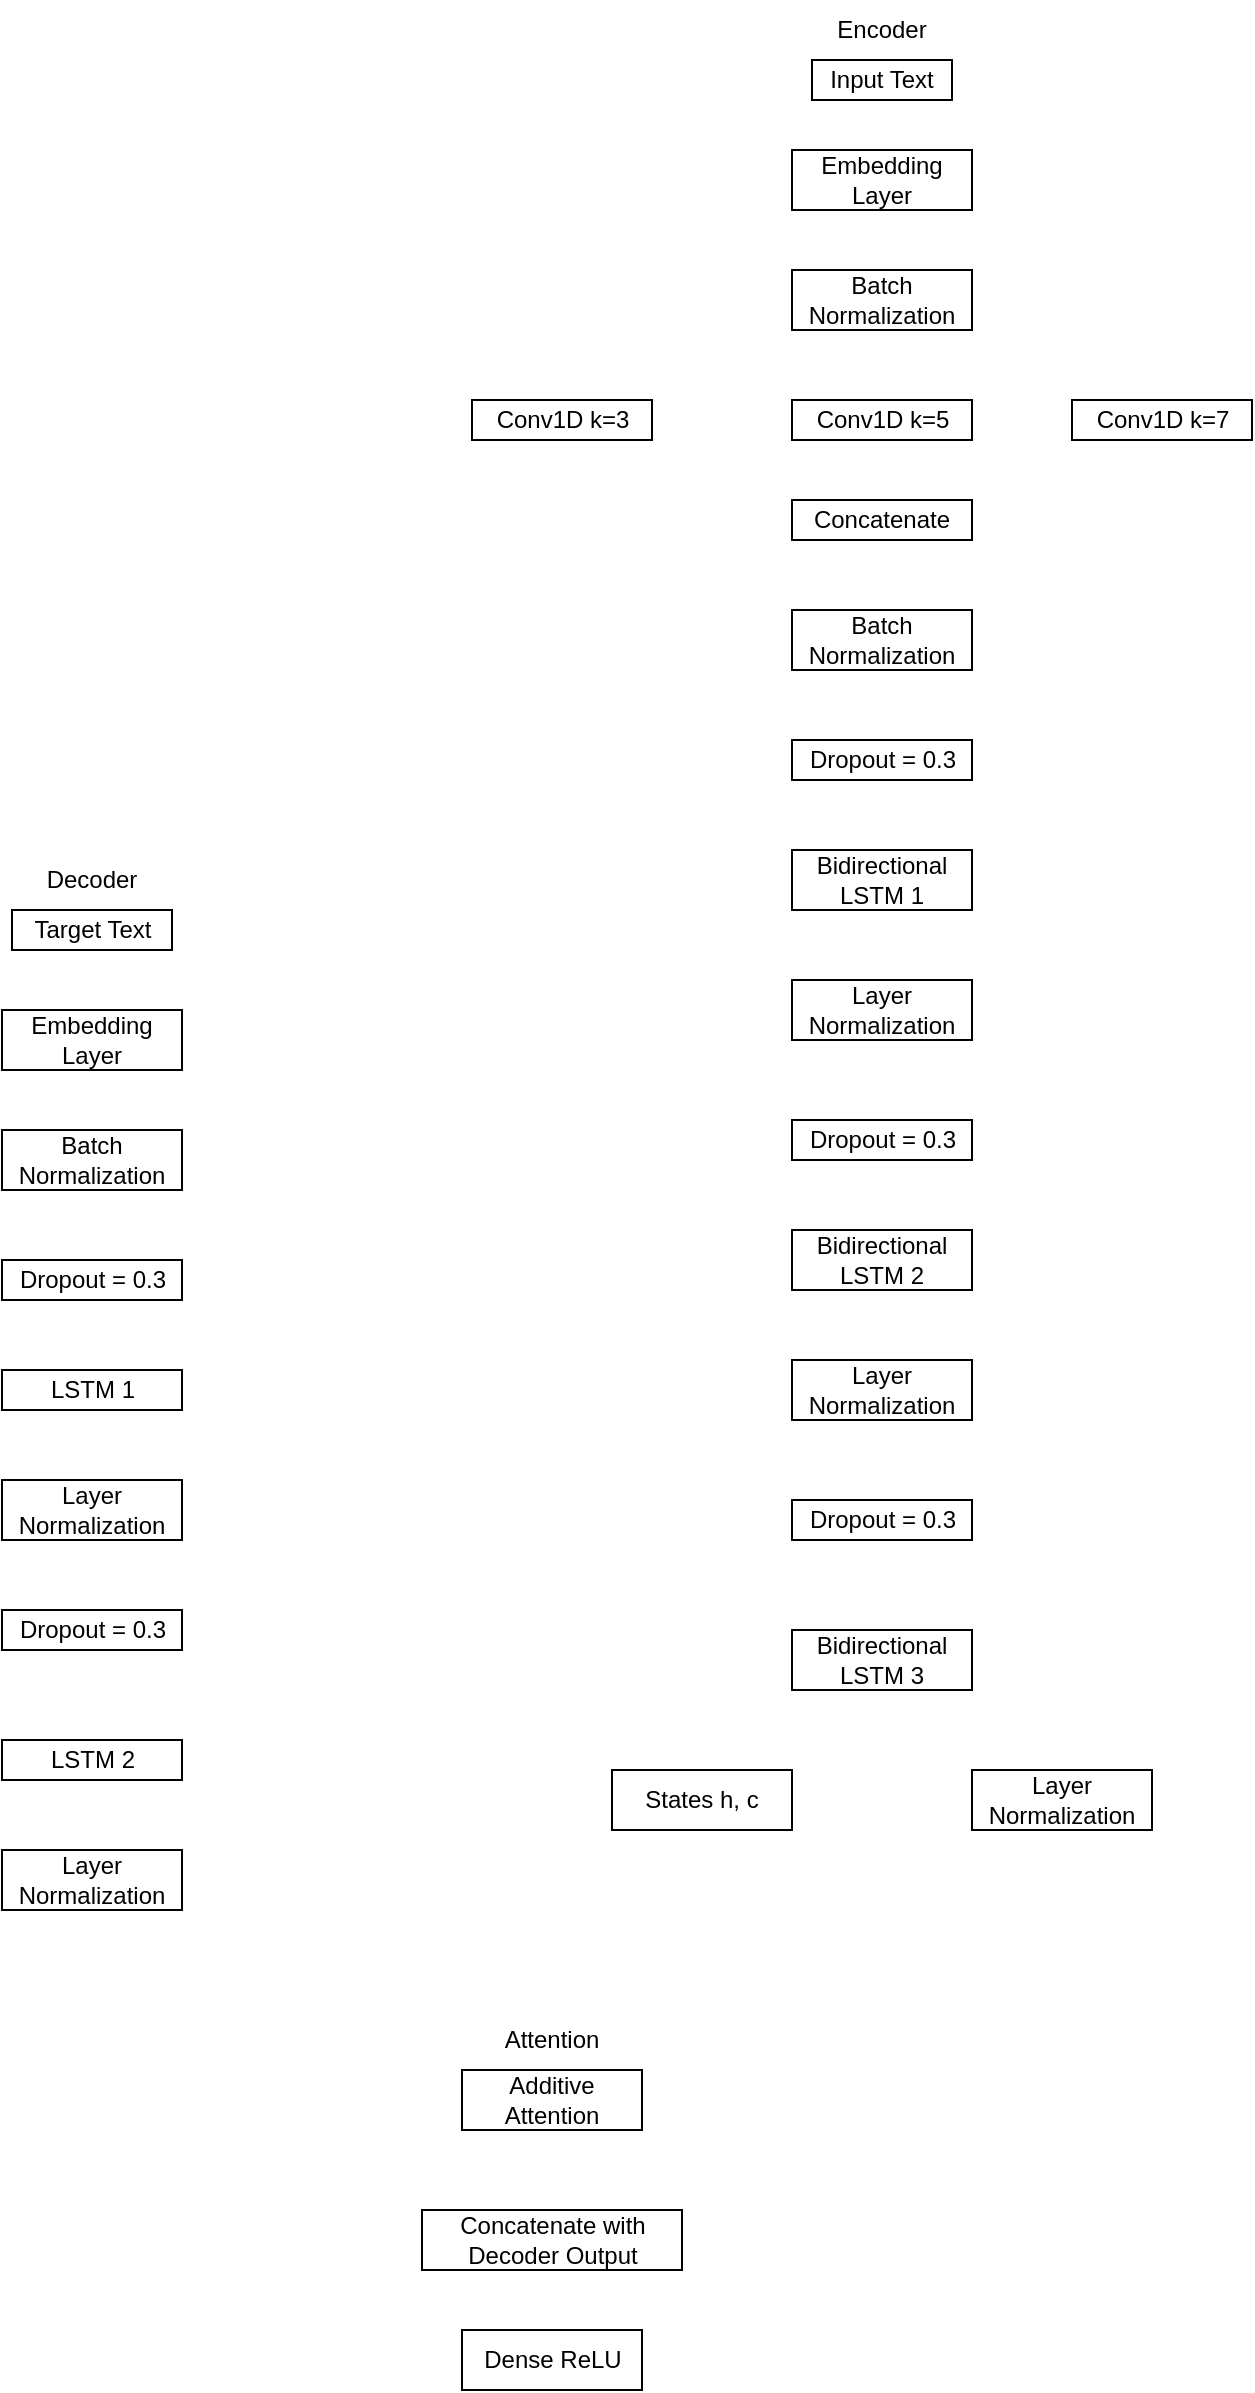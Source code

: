 <mxfile version="24.8.6">
  <diagram name="Page-1" id="b9YBrv8WQebUkIXSKBUp">
    <mxGraphModel dx="707" dy="349" grid="1" gridSize="10" guides="1" tooltips="1" connect="1" arrows="1" fold="1" page="1" pageScale="1" pageWidth="850" pageHeight="1100" math="0" shadow="0">
      <root>
        <mxCell id="0" />
        <mxCell id="1" parent="0" />
        <mxCell id="-HNxVnAnhyy9JkubOGwT-1" value="" style="rounded=0;whiteSpace=wrap;html=1;" parent="1" vertex="1">
          <mxGeometry x="520" y="75" width="70" height="20" as="geometry" />
        </mxCell>
        <mxCell id="vRo_Gx2xG8cZCAOY3_mm-1" value="Input Text" style="text;html=1;align=center;verticalAlign=middle;whiteSpace=wrap;rounded=0;" vertex="1" parent="1">
          <mxGeometry x="525" y="70" width="60" height="30" as="geometry" />
        </mxCell>
        <mxCell id="vRo_Gx2xG8cZCAOY3_mm-2" value="Encoder" style="text;html=1;align=center;verticalAlign=middle;whiteSpace=wrap;rounded=0;" vertex="1" parent="1">
          <mxGeometry x="525" y="45" width="60" height="30" as="geometry" />
        </mxCell>
        <mxCell id="vRo_Gx2xG8cZCAOY3_mm-3" value="" style="rounded=0;whiteSpace=wrap;html=1;" vertex="1" parent="1">
          <mxGeometry x="510" y="120" width="90" height="30" as="geometry" />
        </mxCell>
        <mxCell id="vRo_Gx2xG8cZCAOY3_mm-4" value="Embedding Layer" style="text;html=1;align=center;verticalAlign=middle;whiteSpace=wrap;rounded=0;" vertex="1" parent="1">
          <mxGeometry x="525" y="120" width="60" height="30" as="geometry" />
        </mxCell>
        <mxCell id="vRo_Gx2xG8cZCAOY3_mm-5" value="" style="rounded=0;whiteSpace=wrap;html=1;" vertex="1" parent="1">
          <mxGeometry x="510" y="180" width="90" height="30" as="geometry" />
        </mxCell>
        <mxCell id="vRo_Gx2xG8cZCAOY3_mm-6" value="Batch Normalization" style="text;html=1;align=center;verticalAlign=middle;whiteSpace=wrap;rounded=0;" vertex="1" parent="1">
          <mxGeometry x="525" y="180" width="60" height="30" as="geometry" />
        </mxCell>
        <mxCell id="vRo_Gx2xG8cZCAOY3_mm-12" value="" style="rounded=0;whiteSpace=wrap;html=1;" vertex="1" parent="1">
          <mxGeometry x="510" y="245" width="90" height="20" as="geometry" />
        </mxCell>
        <mxCell id="vRo_Gx2xG8cZCAOY3_mm-13" value="Conv1D k=5" style="text;html=1;align=center;verticalAlign=middle;whiteSpace=wrap;rounded=0;" vertex="1" parent="1">
          <mxGeometry x="517.5" y="240" width="75" height="30" as="geometry" />
        </mxCell>
        <mxCell id="vRo_Gx2xG8cZCAOY3_mm-14" value="" style="rounded=0;whiteSpace=wrap;html=1;" vertex="1" parent="1">
          <mxGeometry x="650" y="245" width="90" height="20" as="geometry" />
        </mxCell>
        <mxCell id="vRo_Gx2xG8cZCAOY3_mm-15" value="Conv1D k=7" style="text;html=1;align=center;verticalAlign=middle;whiteSpace=wrap;rounded=0;" vertex="1" parent="1">
          <mxGeometry x="657.5" y="240" width="75" height="30" as="geometry" />
        </mxCell>
        <mxCell id="vRo_Gx2xG8cZCAOY3_mm-16" value="" style="rounded=0;whiteSpace=wrap;html=1;" vertex="1" parent="1">
          <mxGeometry x="350" y="245" width="90" height="20" as="geometry" />
        </mxCell>
        <mxCell id="vRo_Gx2xG8cZCAOY3_mm-17" value="Conv1D k=3" style="text;html=1;align=center;verticalAlign=middle;whiteSpace=wrap;rounded=0;" vertex="1" parent="1">
          <mxGeometry x="357.5" y="240" width="75" height="30" as="geometry" />
        </mxCell>
        <mxCell id="vRo_Gx2xG8cZCAOY3_mm-21" value="" style="rounded=0;whiteSpace=wrap;html=1;" vertex="1" parent="1">
          <mxGeometry x="510" y="295" width="90" height="20" as="geometry" />
        </mxCell>
        <mxCell id="vRo_Gx2xG8cZCAOY3_mm-22" value="Concatenate" style="text;html=1;align=center;verticalAlign=middle;whiteSpace=wrap;rounded=0;" vertex="1" parent="1">
          <mxGeometry x="525" y="290" width="60" height="30" as="geometry" />
        </mxCell>
        <mxCell id="vRo_Gx2xG8cZCAOY3_mm-23" value="" style="rounded=0;whiteSpace=wrap;html=1;" vertex="1" parent="1">
          <mxGeometry x="510" y="350" width="90" height="30" as="geometry" />
        </mxCell>
        <mxCell id="vRo_Gx2xG8cZCAOY3_mm-24" value="Batch Normalization" style="text;html=1;align=center;verticalAlign=middle;whiteSpace=wrap;rounded=0;" vertex="1" parent="1">
          <mxGeometry x="525" y="350" width="60" height="30" as="geometry" />
        </mxCell>
        <mxCell id="vRo_Gx2xG8cZCAOY3_mm-27" value="" style="rounded=0;whiteSpace=wrap;html=1;" vertex="1" parent="1">
          <mxGeometry x="510" y="415" width="90" height="20" as="geometry" />
        </mxCell>
        <mxCell id="vRo_Gx2xG8cZCAOY3_mm-28" value="Dropout = 0.3" style="text;html=1;align=center;verticalAlign=middle;whiteSpace=wrap;rounded=0;" vertex="1" parent="1">
          <mxGeometry x="512.5" y="410" width="85" height="30" as="geometry" />
        </mxCell>
        <mxCell id="vRo_Gx2xG8cZCAOY3_mm-29" value="" style="rounded=0;whiteSpace=wrap;html=1;" vertex="1" parent="1">
          <mxGeometry x="510" y="470" width="90" height="30" as="geometry" />
        </mxCell>
        <mxCell id="vRo_Gx2xG8cZCAOY3_mm-30" value="Bidirectional LSTM 1" style="text;html=1;align=center;verticalAlign=middle;whiteSpace=wrap;rounded=0;" vertex="1" parent="1">
          <mxGeometry x="525" y="470" width="60" height="30" as="geometry" />
        </mxCell>
        <mxCell id="vRo_Gx2xG8cZCAOY3_mm-31" value="" style="rounded=0;whiteSpace=wrap;html=1;" vertex="1" parent="1">
          <mxGeometry x="510" y="535" width="90" height="30" as="geometry" />
        </mxCell>
        <mxCell id="vRo_Gx2xG8cZCAOY3_mm-32" value="Layer Normalization" style="text;html=1;align=center;verticalAlign=middle;whiteSpace=wrap;rounded=0;" vertex="1" parent="1">
          <mxGeometry x="525" y="535" width="60" height="30" as="geometry" />
        </mxCell>
        <mxCell id="vRo_Gx2xG8cZCAOY3_mm-33" value="" style="rounded=0;whiteSpace=wrap;html=1;" vertex="1" parent="1">
          <mxGeometry x="510" y="605" width="90" height="20" as="geometry" />
        </mxCell>
        <mxCell id="vRo_Gx2xG8cZCAOY3_mm-34" value="Dropout = 0.3" style="text;html=1;align=center;verticalAlign=middle;whiteSpace=wrap;rounded=0;" vertex="1" parent="1">
          <mxGeometry x="512.5" y="600" width="85" height="30" as="geometry" />
        </mxCell>
        <mxCell id="vRo_Gx2xG8cZCAOY3_mm-41" value="" style="rounded=0;whiteSpace=wrap;html=1;" vertex="1" parent="1">
          <mxGeometry x="510" y="660" width="90" height="30" as="geometry" />
        </mxCell>
        <mxCell id="vRo_Gx2xG8cZCAOY3_mm-42" value="Bidirectional LSTM 2" style="text;html=1;align=center;verticalAlign=middle;whiteSpace=wrap;rounded=0;" vertex="1" parent="1">
          <mxGeometry x="525" y="660" width="60" height="30" as="geometry" />
        </mxCell>
        <mxCell id="vRo_Gx2xG8cZCAOY3_mm-43" value="" style="rounded=0;whiteSpace=wrap;html=1;" vertex="1" parent="1">
          <mxGeometry x="510" y="725" width="90" height="30" as="geometry" />
        </mxCell>
        <mxCell id="vRo_Gx2xG8cZCAOY3_mm-44" value="Layer Normalization" style="text;html=1;align=center;verticalAlign=middle;whiteSpace=wrap;rounded=0;" vertex="1" parent="1">
          <mxGeometry x="525" y="725" width="60" height="30" as="geometry" />
        </mxCell>
        <mxCell id="vRo_Gx2xG8cZCAOY3_mm-45" value="" style="rounded=0;whiteSpace=wrap;html=1;" vertex="1" parent="1">
          <mxGeometry x="510" y="795" width="90" height="20" as="geometry" />
        </mxCell>
        <mxCell id="vRo_Gx2xG8cZCAOY3_mm-46" value="Dropout = 0.3" style="text;html=1;align=center;verticalAlign=middle;whiteSpace=wrap;rounded=0;" vertex="1" parent="1">
          <mxGeometry x="512.5" y="790" width="85" height="30" as="geometry" />
        </mxCell>
        <mxCell id="vRo_Gx2xG8cZCAOY3_mm-47" value="" style="rounded=0;whiteSpace=wrap;html=1;" vertex="1" parent="1">
          <mxGeometry x="510" y="860" width="90" height="30" as="geometry" />
        </mxCell>
        <mxCell id="vRo_Gx2xG8cZCAOY3_mm-48" value="Bidirectional LSTM 3" style="text;html=1;align=center;verticalAlign=middle;whiteSpace=wrap;rounded=0;" vertex="1" parent="1">
          <mxGeometry x="525" y="860" width="60" height="30" as="geometry" />
        </mxCell>
        <mxCell id="vRo_Gx2xG8cZCAOY3_mm-49" value="" style="rounded=0;whiteSpace=wrap;html=1;" vertex="1" parent="1">
          <mxGeometry x="420" y="930" width="90" height="30" as="geometry" />
        </mxCell>
        <mxCell id="vRo_Gx2xG8cZCAOY3_mm-50" value="States h, c" style="text;html=1;align=center;verticalAlign=middle;whiteSpace=wrap;rounded=0;" vertex="1" parent="1">
          <mxGeometry x="435" y="930" width="60" height="30" as="geometry" />
        </mxCell>
        <mxCell id="vRo_Gx2xG8cZCAOY3_mm-53" value="" style="rounded=0;whiteSpace=wrap;html=1;" vertex="1" parent="1">
          <mxGeometry x="600" y="930" width="90" height="30" as="geometry" />
        </mxCell>
        <mxCell id="vRo_Gx2xG8cZCAOY3_mm-54" value="Layer Normalization" style="text;html=1;align=center;verticalAlign=middle;whiteSpace=wrap;rounded=0;" vertex="1" parent="1">
          <mxGeometry x="615" y="930" width="60" height="30" as="geometry" />
        </mxCell>
        <mxCell id="vRo_Gx2xG8cZCAOY3_mm-55" value="" style="rounded=0;whiteSpace=wrap;html=1;" vertex="1" parent="1">
          <mxGeometry x="120" y="500" width="80" height="20" as="geometry" />
        </mxCell>
        <mxCell id="vRo_Gx2xG8cZCAOY3_mm-56" value="Target Text" style="text;html=1;align=center;verticalAlign=middle;whiteSpace=wrap;rounded=0;" vertex="1" parent="1">
          <mxGeometry x="127.5" y="495" width="65" height="30" as="geometry" />
        </mxCell>
        <mxCell id="vRo_Gx2xG8cZCAOY3_mm-57" value="Decoder" style="text;html=1;align=center;verticalAlign=middle;whiteSpace=wrap;rounded=0;" vertex="1" parent="1">
          <mxGeometry x="130" y="470" width="60" height="30" as="geometry" />
        </mxCell>
        <mxCell id="vRo_Gx2xG8cZCAOY3_mm-58" value="" style="rounded=0;whiteSpace=wrap;html=1;" vertex="1" parent="1">
          <mxGeometry x="115" y="550" width="90" height="30" as="geometry" />
        </mxCell>
        <mxCell id="vRo_Gx2xG8cZCAOY3_mm-59" value="Embedding Layer" style="text;html=1;align=center;verticalAlign=middle;whiteSpace=wrap;rounded=0;" vertex="1" parent="1">
          <mxGeometry x="130" y="550" width="60" height="30" as="geometry" />
        </mxCell>
        <mxCell id="vRo_Gx2xG8cZCAOY3_mm-60" value="" style="rounded=0;whiteSpace=wrap;html=1;" vertex="1" parent="1">
          <mxGeometry x="115" y="610" width="90" height="30" as="geometry" />
        </mxCell>
        <mxCell id="vRo_Gx2xG8cZCAOY3_mm-61" value="Batch Normalization" style="text;html=1;align=center;verticalAlign=middle;whiteSpace=wrap;rounded=0;" vertex="1" parent="1">
          <mxGeometry x="130" y="610" width="60" height="30" as="geometry" />
        </mxCell>
        <mxCell id="vRo_Gx2xG8cZCAOY3_mm-62" value="" style="rounded=0;whiteSpace=wrap;html=1;" vertex="1" parent="1">
          <mxGeometry x="115" y="675" width="90" height="20" as="geometry" />
        </mxCell>
        <mxCell id="vRo_Gx2xG8cZCAOY3_mm-63" value="Dropout = 0.3" style="text;html=1;align=center;verticalAlign=middle;whiteSpace=wrap;rounded=0;" vertex="1" parent="1">
          <mxGeometry x="117.5" y="670" width="85" height="30" as="geometry" />
        </mxCell>
        <mxCell id="vRo_Gx2xG8cZCAOY3_mm-64" value="" style="rounded=0;whiteSpace=wrap;html=1;" vertex="1" parent="1">
          <mxGeometry x="115" y="730" width="90" height="20" as="geometry" />
        </mxCell>
        <mxCell id="vRo_Gx2xG8cZCAOY3_mm-65" value="LSTM 1" style="text;html=1;align=center;verticalAlign=middle;whiteSpace=wrap;rounded=0;" vertex="1" parent="1">
          <mxGeometry x="117.5" y="725" width="85" height="30" as="geometry" />
        </mxCell>
        <mxCell id="vRo_Gx2xG8cZCAOY3_mm-66" value="" style="rounded=0;whiteSpace=wrap;html=1;" vertex="1" parent="1">
          <mxGeometry x="115" y="785" width="90" height="30" as="geometry" />
        </mxCell>
        <mxCell id="vRo_Gx2xG8cZCAOY3_mm-67" value="Layer Normalization" style="text;html=1;align=center;verticalAlign=middle;whiteSpace=wrap;rounded=0;" vertex="1" parent="1">
          <mxGeometry x="130" y="785" width="60" height="30" as="geometry" />
        </mxCell>
        <mxCell id="vRo_Gx2xG8cZCAOY3_mm-68" value="" style="rounded=0;whiteSpace=wrap;html=1;" vertex="1" parent="1">
          <mxGeometry x="115" y="850" width="90" height="20" as="geometry" />
        </mxCell>
        <mxCell id="vRo_Gx2xG8cZCAOY3_mm-69" value="Dropout = 0.3" style="text;html=1;align=center;verticalAlign=middle;whiteSpace=wrap;rounded=0;" vertex="1" parent="1">
          <mxGeometry x="117.5" y="845" width="85" height="30" as="geometry" />
        </mxCell>
        <mxCell id="vRo_Gx2xG8cZCAOY3_mm-71" value="" style="rounded=0;whiteSpace=wrap;html=1;" vertex="1" parent="1">
          <mxGeometry x="115" y="915" width="90" height="20" as="geometry" />
        </mxCell>
        <mxCell id="vRo_Gx2xG8cZCAOY3_mm-72" value="LSTM 2" style="text;html=1;align=center;verticalAlign=middle;whiteSpace=wrap;rounded=0;" vertex="1" parent="1">
          <mxGeometry x="117.5" y="910" width="85" height="30" as="geometry" />
        </mxCell>
        <mxCell id="vRo_Gx2xG8cZCAOY3_mm-73" value="" style="rounded=0;whiteSpace=wrap;html=1;" vertex="1" parent="1">
          <mxGeometry x="115" y="970" width="90" height="30" as="geometry" />
        </mxCell>
        <mxCell id="vRo_Gx2xG8cZCAOY3_mm-74" value="Layer Normalization" style="text;html=1;align=center;verticalAlign=middle;whiteSpace=wrap;rounded=0;" vertex="1" parent="1">
          <mxGeometry x="130" y="970" width="60" height="30" as="geometry" />
        </mxCell>
        <mxCell id="vRo_Gx2xG8cZCAOY3_mm-75" value="" style="rounded=0;whiteSpace=wrap;html=1;" vertex="1" parent="1">
          <mxGeometry x="345" y="1080" width="90" height="30" as="geometry" />
        </mxCell>
        <mxCell id="vRo_Gx2xG8cZCAOY3_mm-76" value="Additive Attention" style="text;html=1;align=center;verticalAlign=middle;whiteSpace=wrap;rounded=0;" vertex="1" parent="1">
          <mxGeometry x="360" y="1080" width="60" height="30" as="geometry" />
        </mxCell>
        <mxCell id="vRo_Gx2xG8cZCAOY3_mm-77" value="Attention" style="text;html=1;align=center;verticalAlign=middle;whiteSpace=wrap;rounded=0;" vertex="1" parent="1">
          <mxGeometry x="360" y="1050" width="60" height="30" as="geometry" />
        </mxCell>
        <mxCell id="vRo_Gx2xG8cZCAOY3_mm-78" value="" style="rounded=0;whiteSpace=wrap;html=1;" vertex="1" parent="1">
          <mxGeometry x="325" y="1150" width="130" height="30" as="geometry" />
        </mxCell>
        <mxCell id="vRo_Gx2xG8cZCAOY3_mm-79" value="Concatenate with Decoder Output" style="text;html=1;align=center;verticalAlign=middle;whiteSpace=wrap;rounded=0;" vertex="1" parent="1">
          <mxGeometry x="342.5" y="1150" width="95" height="30" as="geometry" />
        </mxCell>
        <mxCell id="vRo_Gx2xG8cZCAOY3_mm-81" value="" style="rounded=0;whiteSpace=wrap;html=1;" vertex="1" parent="1">
          <mxGeometry x="345" y="1210" width="90" height="30" as="geometry" />
        </mxCell>
        <mxCell id="vRo_Gx2xG8cZCAOY3_mm-82" value="Dense ReLU" style="text;html=1;align=center;verticalAlign=middle;whiteSpace=wrap;rounded=0;" vertex="1" parent="1">
          <mxGeometry x="352.5" y="1210" width="75" height="30" as="geometry" />
        </mxCell>
      </root>
    </mxGraphModel>
  </diagram>
</mxfile>
